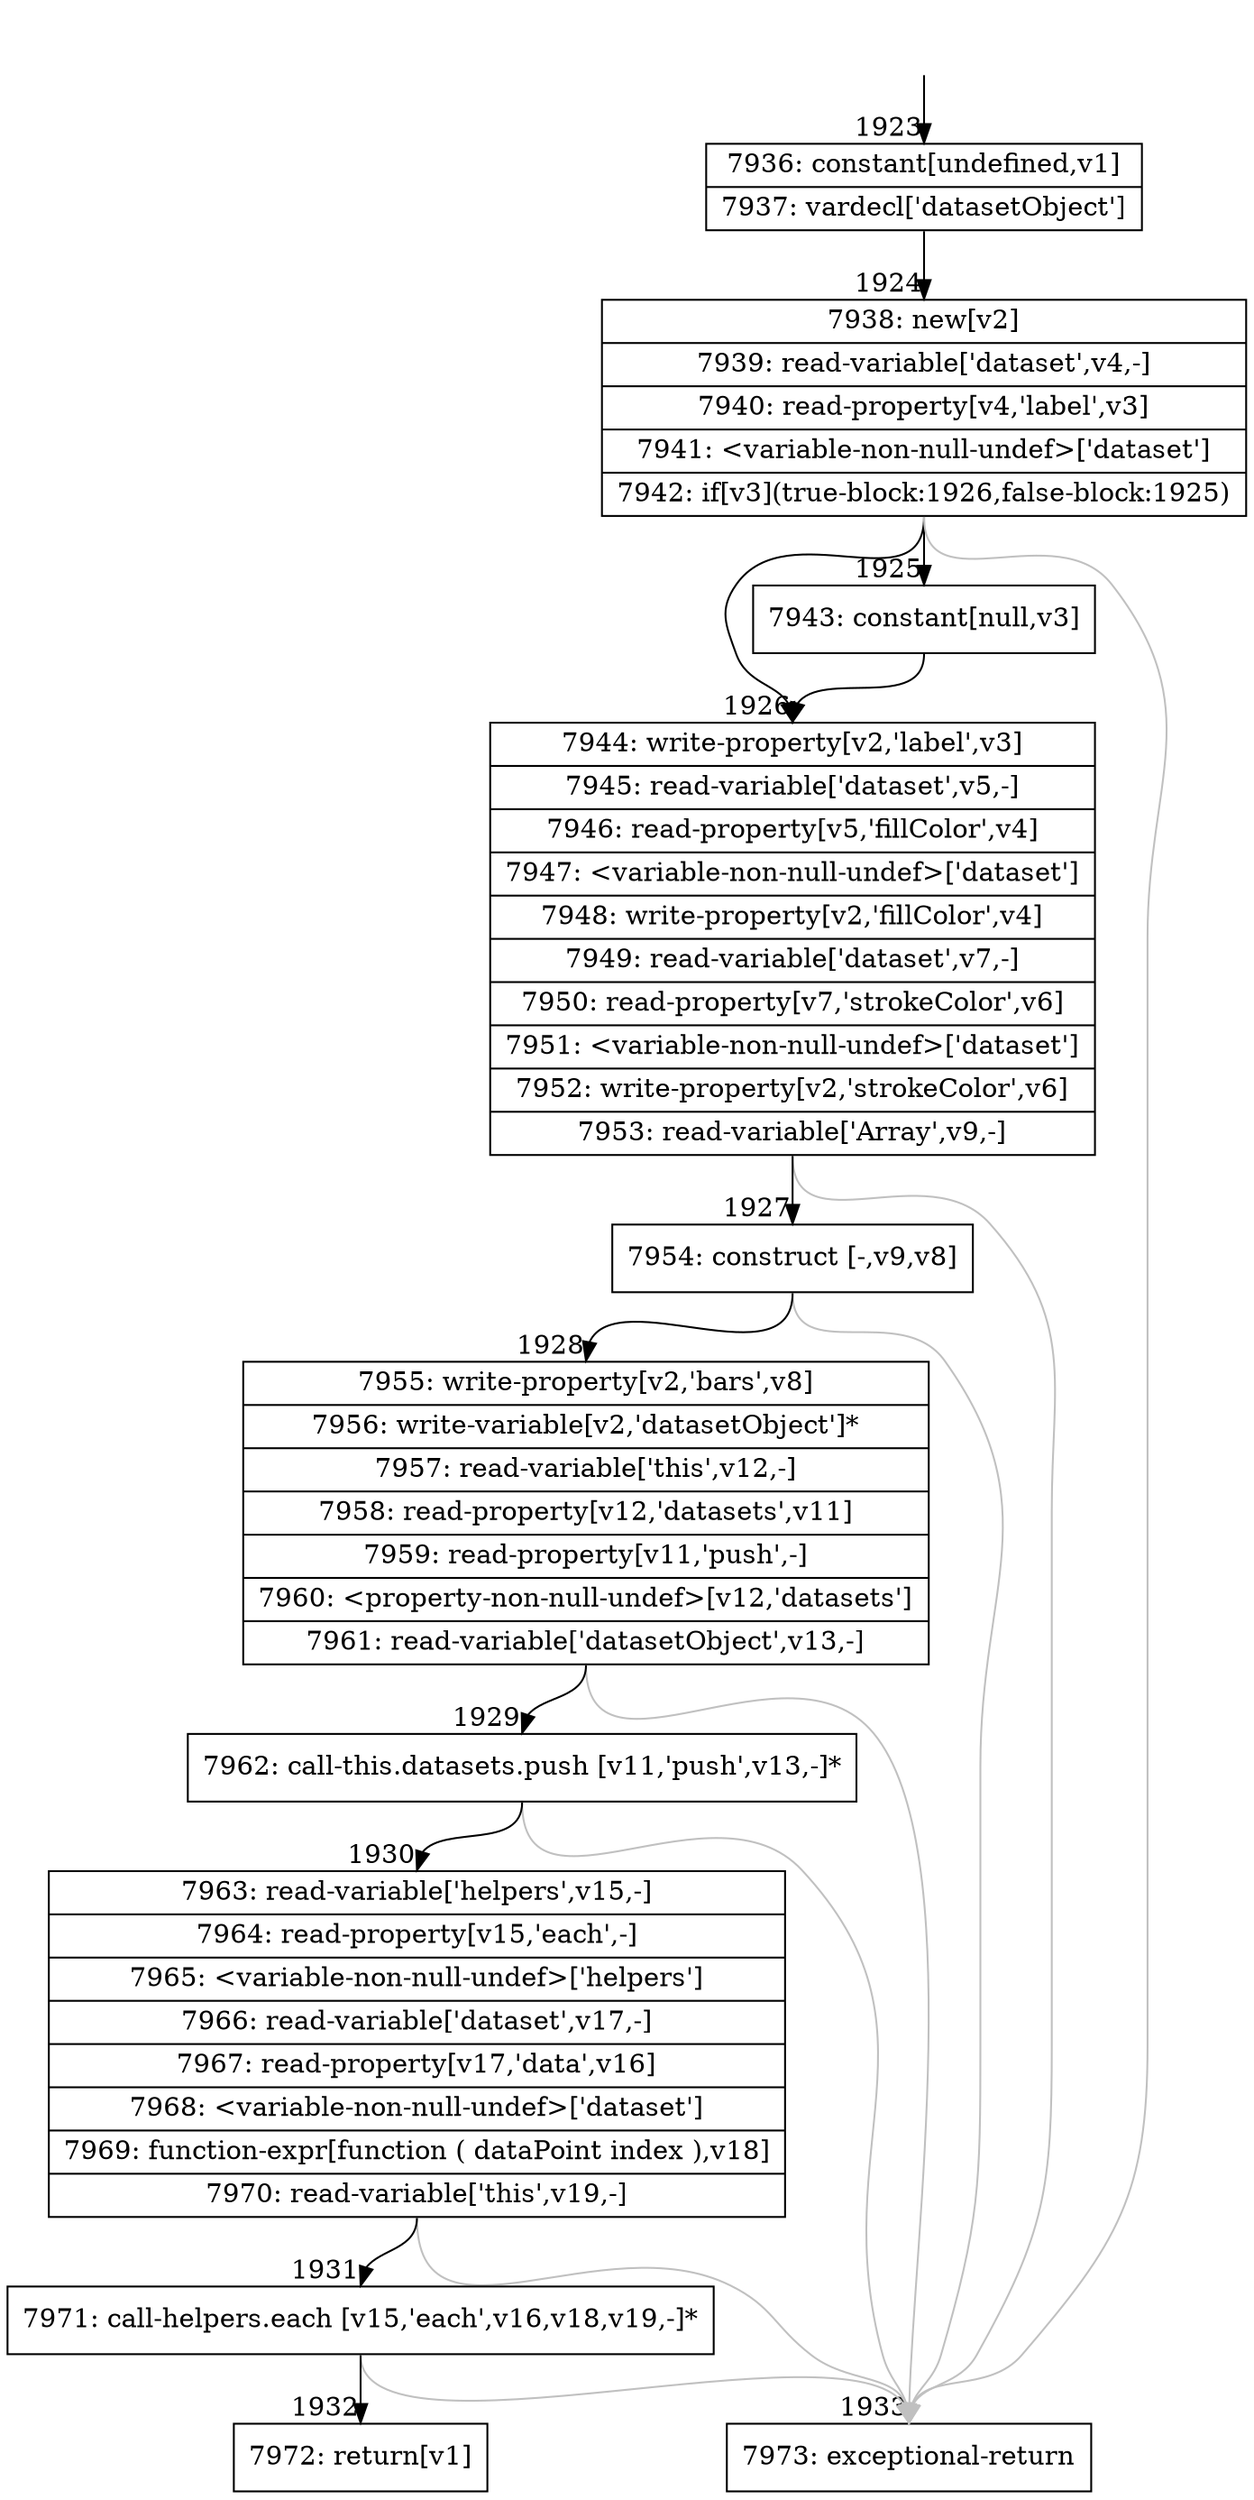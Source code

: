 digraph {
rankdir="TD"
BB_entry174[shape=none,label=""];
BB_entry174 -> BB1923 [tailport=s, headport=n, headlabel="    1923"]
BB1923 [shape=record label="{7936: constant[undefined,v1]|7937: vardecl['datasetObject']}" ] 
BB1923 -> BB1924 [tailport=s, headport=n, headlabel="      1924"]
BB1924 [shape=record label="{7938: new[v2]|7939: read-variable['dataset',v4,-]|7940: read-property[v4,'label',v3]|7941: \<variable-non-null-undef\>['dataset']|7942: if[v3](true-block:1926,false-block:1925)}" ] 
BB1924 -> BB1926 [tailport=s, headport=n, headlabel="      1926"]
BB1924 -> BB1925 [tailport=s, headport=n, headlabel="      1925"]
BB1924 -> BB1933 [tailport=s, headport=n, color=gray, headlabel="      1933"]
BB1925 [shape=record label="{7943: constant[null,v3]}" ] 
BB1925 -> BB1926 [tailport=s, headport=n]
BB1926 [shape=record label="{7944: write-property[v2,'label',v3]|7945: read-variable['dataset',v5,-]|7946: read-property[v5,'fillColor',v4]|7947: \<variable-non-null-undef\>['dataset']|7948: write-property[v2,'fillColor',v4]|7949: read-variable['dataset',v7,-]|7950: read-property[v7,'strokeColor',v6]|7951: \<variable-non-null-undef\>['dataset']|7952: write-property[v2,'strokeColor',v6]|7953: read-variable['Array',v9,-]}" ] 
BB1926 -> BB1927 [tailport=s, headport=n, headlabel="      1927"]
BB1926 -> BB1933 [tailport=s, headport=n, color=gray]
BB1927 [shape=record label="{7954: construct [-,v9,v8]}" ] 
BB1927 -> BB1928 [tailport=s, headport=n, headlabel="      1928"]
BB1927 -> BB1933 [tailport=s, headport=n, color=gray]
BB1928 [shape=record label="{7955: write-property[v2,'bars',v8]|7956: write-variable[v2,'datasetObject']*|7957: read-variable['this',v12,-]|7958: read-property[v12,'datasets',v11]|7959: read-property[v11,'push',-]|7960: \<property-non-null-undef\>[v12,'datasets']|7961: read-variable['datasetObject',v13,-]}" ] 
BB1928 -> BB1929 [tailport=s, headport=n, headlabel="      1929"]
BB1928 -> BB1933 [tailport=s, headport=n, color=gray]
BB1929 [shape=record label="{7962: call-this.datasets.push [v11,'push',v13,-]*}" ] 
BB1929 -> BB1930 [tailport=s, headport=n, headlabel="      1930"]
BB1929 -> BB1933 [tailport=s, headport=n, color=gray]
BB1930 [shape=record label="{7963: read-variable['helpers',v15,-]|7964: read-property[v15,'each',-]|7965: \<variable-non-null-undef\>['helpers']|7966: read-variable['dataset',v17,-]|7967: read-property[v17,'data',v16]|7968: \<variable-non-null-undef\>['dataset']|7969: function-expr[function ( dataPoint index ),v18]|7970: read-variable['this',v19,-]}" ] 
BB1930 -> BB1931 [tailport=s, headport=n, headlabel="      1931"]
BB1930 -> BB1933 [tailport=s, headport=n, color=gray]
BB1931 [shape=record label="{7971: call-helpers.each [v15,'each',v16,v18,v19,-]*}" ] 
BB1931 -> BB1932 [tailport=s, headport=n, headlabel="      1932"]
BB1931 -> BB1933 [tailport=s, headport=n, color=gray]
BB1932 [shape=record label="{7972: return[v1]}" ] 
BB1933 [shape=record label="{7973: exceptional-return}" ] 
//#$~ 2145
}
